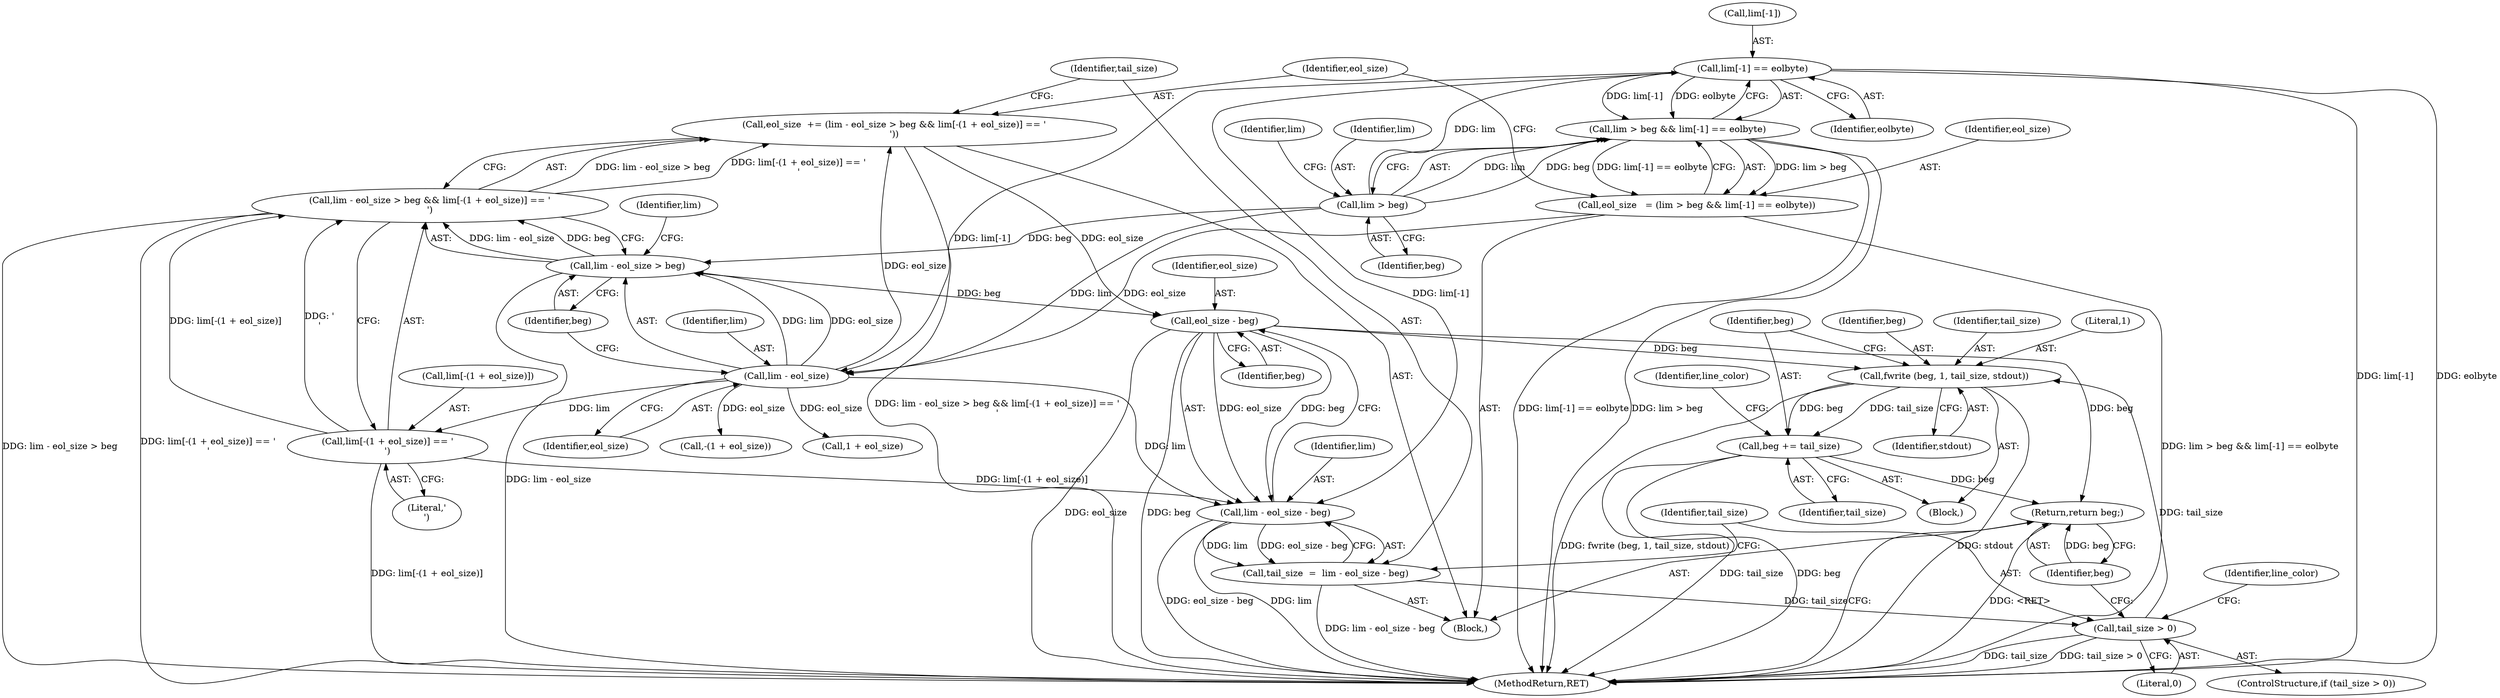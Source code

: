 digraph "0_savannah_8fcf61523644df42e1905c81bed26838e0b04f91@API" {
"1000962" [label="(Call,fwrite (beg, 1, tail_size, stdout))"];
"1000952" [label="(Call,eol_size - beg)"];
"1000932" [label="(Call,eol_size  += (lim - eol_size > beg && lim[-(1 + eol_size)] == '\r'))"];
"1000934" [label="(Call,lim - eol_size > beg && lim[-(1 + eol_size)] == '\r')"];
"1000935" [label="(Call,lim - eol_size > beg)"];
"1000936" [label="(Call,lim - eol_size)"];
"1000926" [label="(Call,lim[-1] == eolbyte)"];
"1000923" [label="(Call,lim > beg)"];
"1000920" [label="(Call,eol_size   = (lim > beg && lim[-1] == eolbyte))"];
"1000922" [label="(Call,lim > beg && lim[-1] == eolbyte)"];
"1000940" [label="(Call,lim[-(1 + eol_size)] == '\r')"];
"1000956" [label="(Call,tail_size > 0)"];
"1000948" [label="(Call,tail_size  =  lim - eol_size - beg)"];
"1000950" [label="(Call,lim - eol_size - beg)"];
"1000967" [label="(Call,beg += tail_size)"];
"1000972" [label="(Return,return beg;)"];
"1000939" [label="(Identifier,beg)"];
"1000951" [label="(Identifier,lim)"];
"1000935" [label="(Call,lim - eol_size > beg)"];
"1000922" [label="(Call,lim > beg && lim[-1] == eolbyte)"];
"1000938" [label="(Identifier,eol_size)"];
"1000952" [label="(Call,eol_size - beg)"];
"1000925" [label="(Identifier,beg)"];
"1000955" [label="(ControlStructure,if (tail_size > 0))"];
"1000948" [label="(Call,tail_size  =  lim - eol_size - beg)"];
"1000957" [label="(Identifier,tail_size)"];
"1000972" [label="(Return,return beg;)"];
"1000923" [label="(Call,lim > beg)"];
"1000932" [label="(Call,eol_size  += (lim - eol_size > beg && lim[-(1 + eol_size)] == '\r'))"];
"1000954" [label="(Identifier,beg)"];
"1000966" [label="(Identifier,stdout)"];
"1000973" [label="(Identifier,beg)"];
"1000969" [label="(Identifier,tail_size)"];
"1000959" [label="(Block,)"];
"1000967" [label="(Call,beg += tail_size)"];
"1001408" [label="(MethodReturn,RET)"];
"1000926" [label="(Call,lim[-1] == eolbyte)"];
"1000958" [label="(Literal,0)"];
"1000936" [label="(Call,lim - eol_size)"];
"1000934" [label="(Call,lim - eol_size > beg && lim[-(1 + eol_size)] == '\r')"];
"1000937" [label="(Identifier,lim)"];
"1000956" [label="(Call,tail_size > 0)"];
"1000953" [label="(Identifier,eol_size)"];
"1000940" [label="(Call,lim[-(1 + eol_size)] == '\r')"];
"1000947" [label="(Literal,'\r')"];
"1000962" [label="(Call,fwrite (beg, 1, tail_size, stdout))"];
"1000942" [label="(Identifier,lim)"];
"1000933" [label="(Identifier,eol_size)"];
"1000968" [label="(Identifier,beg)"];
"1000917" [label="(Block,)"];
"1000964" [label="(Literal,1)"];
"1000927" [label="(Call,lim[-1])"];
"1000961" [label="(Identifier,line_color)"];
"1000931" [label="(Identifier,eolbyte)"];
"1000924" [label="(Identifier,lim)"];
"1000928" [label="(Identifier,lim)"];
"1000941" [label="(Call,lim[-(1 + eol_size)])"];
"1000920" [label="(Call,eol_size   = (lim > beg && lim[-1] == eolbyte))"];
"1000943" [label="(Call,-(1 + eol_size))"];
"1000949" [label="(Identifier,tail_size)"];
"1000944" [label="(Call,1 + eol_size)"];
"1000971" [label="(Identifier,line_color)"];
"1000950" [label="(Call,lim - eol_size - beg)"];
"1000963" [label="(Identifier,beg)"];
"1000965" [label="(Identifier,tail_size)"];
"1000921" [label="(Identifier,eol_size)"];
"1000962" -> "1000959"  [label="AST: "];
"1000962" -> "1000966"  [label="CFG: "];
"1000963" -> "1000962"  [label="AST: "];
"1000964" -> "1000962"  [label="AST: "];
"1000965" -> "1000962"  [label="AST: "];
"1000966" -> "1000962"  [label="AST: "];
"1000968" -> "1000962"  [label="CFG: "];
"1000962" -> "1001408"  [label="DDG: fwrite (beg, 1, tail_size, stdout)"];
"1000962" -> "1001408"  [label="DDG: stdout"];
"1000952" -> "1000962"  [label="DDG: beg"];
"1000956" -> "1000962"  [label="DDG: tail_size"];
"1000962" -> "1000967"  [label="DDG: tail_size"];
"1000962" -> "1000967"  [label="DDG: beg"];
"1000952" -> "1000950"  [label="AST: "];
"1000952" -> "1000954"  [label="CFG: "];
"1000953" -> "1000952"  [label="AST: "];
"1000954" -> "1000952"  [label="AST: "];
"1000950" -> "1000952"  [label="CFG: "];
"1000952" -> "1001408"  [label="DDG: eol_size"];
"1000952" -> "1001408"  [label="DDG: beg"];
"1000952" -> "1000950"  [label="DDG: eol_size"];
"1000952" -> "1000950"  [label="DDG: beg"];
"1000932" -> "1000952"  [label="DDG: eol_size"];
"1000935" -> "1000952"  [label="DDG: beg"];
"1000952" -> "1000972"  [label="DDG: beg"];
"1000932" -> "1000917"  [label="AST: "];
"1000932" -> "1000934"  [label="CFG: "];
"1000933" -> "1000932"  [label="AST: "];
"1000934" -> "1000932"  [label="AST: "];
"1000949" -> "1000932"  [label="CFG: "];
"1000932" -> "1001408"  [label="DDG: lim - eol_size > beg && lim[-(1 + eol_size)] == '\r'"];
"1000934" -> "1000932"  [label="DDG: lim - eol_size > beg"];
"1000934" -> "1000932"  [label="DDG: lim[-(1 + eol_size)] == '\r'"];
"1000936" -> "1000932"  [label="DDG: eol_size"];
"1000934" -> "1000935"  [label="CFG: "];
"1000934" -> "1000940"  [label="CFG: "];
"1000935" -> "1000934"  [label="AST: "];
"1000940" -> "1000934"  [label="AST: "];
"1000934" -> "1001408"  [label="DDG: lim - eol_size > beg"];
"1000934" -> "1001408"  [label="DDG: lim[-(1 + eol_size)] == '\r'"];
"1000935" -> "1000934"  [label="DDG: lim - eol_size"];
"1000935" -> "1000934"  [label="DDG: beg"];
"1000940" -> "1000934"  [label="DDG: lim[-(1 + eol_size)]"];
"1000940" -> "1000934"  [label="DDG: '\r'"];
"1000935" -> "1000939"  [label="CFG: "];
"1000936" -> "1000935"  [label="AST: "];
"1000939" -> "1000935"  [label="AST: "];
"1000942" -> "1000935"  [label="CFG: "];
"1000935" -> "1001408"  [label="DDG: lim - eol_size"];
"1000936" -> "1000935"  [label="DDG: lim"];
"1000936" -> "1000935"  [label="DDG: eol_size"];
"1000923" -> "1000935"  [label="DDG: beg"];
"1000936" -> "1000938"  [label="CFG: "];
"1000937" -> "1000936"  [label="AST: "];
"1000938" -> "1000936"  [label="AST: "];
"1000939" -> "1000936"  [label="CFG: "];
"1000926" -> "1000936"  [label="DDG: lim[-1]"];
"1000923" -> "1000936"  [label="DDG: lim"];
"1000920" -> "1000936"  [label="DDG: eol_size"];
"1000936" -> "1000940"  [label="DDG: lim"];
"1000936" -> "1000943"  [label="DDG: eol_size"];
"1000936" -> "1000944"  [label="DDG: eol_size"];
"1000936" -> "1000950"  [label="DDG: lim"];
"1000926" -> "1000922"  [label="AST: "];
"1000926" -> "1000931"  [label="CFG: "];
"1000927" -> "1000926"  [label="AST: "];
"1000931" -> "1000926"  [label="AST: "];
"1000922" -> "1000926"  [label="CFG: "];
"1000926" -> "1001408"  [label="DDG: lim[-1]"];
"1000926" -> "1001408"  [label="DDG: eolbyte"];
"1000926" -> "1000922"  [label="DDG: lim[-1]"];
"1000926" -> "1000922"  [label="DDG: eolbyte"];
"1000923" -> "1000926"  [label="DDG: lim"];
"1000926" -> "1000950"  [label="DDG: lim[-1]"];
"1000923" -> "1000922"  [label="AST: "];
"1000923" -> "1000925"  [label="CFG: "];
"1000924" -> "1000923"  [label="AST: "];
"1000925" -> "1000923"  [label="AST: "];
"1000928" -> "1000923"  [label="CFG: "];
"1000922" -> "1000923"  [label="CFG: "];
"1000923" -> "1000922"  [label="DDG: lim"];
"1000923" -> "1000922"  [label="DDG: beg"];
"1000920" -> "1000917"  [label="AST: "];
"1000920" -> "1000922"  [label="CFG: "];
"1000921" -> "1000920"  [label="AST: "];
"1000922" -> "1000920"  [label="AST: "];
"1000933" -> "1000920"  [label="CFG: "];
"1000920" -> "1001408"  [label="DDG: lim > beg && lim[-1] == eolbyte"];
"1000922" -> "1000920"  [label="DDG: lim > beg"];
"1000922" -> "1000920"  [label="DDG: lim[-1] == eolbyte"];
"1000922" -> "1001408"  [label="DDG: lim[-1] == eolbyte"];
"1000922" -> "1001408"  [label="DDG: lim > beg"];
"1000940" -> "1000947"  [label="CFG: "];
"1000941" -> "1000940"  [label="AST: "];
"1000947" -> "1000940"  [label="AST: "];
"1000940" -> "1001408"  [label="DDG: lim[-(1 + eol_size)]"];
"1000940" -> "1000950"  [label="DDG: lim[-(1 + eol_size)]"];
"1000956" -> "1000955"  [label="AST: "];
"1000956" -> "1000958"  [label="CFG: "];
"1000957" -> "1000956"  [label="AST: "];
"1000958" -> "1000956"  [label="AST: "];
"1000961" -> "1000956"  [label="CFG: "];
"1000973" -> "1000956"  [label="CFG: "];
"1000956" -> "1001408"  [label="DDG: tail_size"];
"1000956" -> "1001408"  [label="DDG: tail_size > 0"];
"1000948" -> "1000956"  [label="DDG: tail_size"];
"1000948" -> "1000917"  [label="AST: "];
"1000948" -> "1000950"  [label="CFG: "];
"1000949" -> "1000948"  [label="AST: "];
"1000950" -> "1000948"  [label="AST: "];
"1000957" -> "1000948"  [label="CFG: "];
"1000948" -> "1001408"  [label="DDG: lim - eol_size - beg"];
"1000950" -> "1000948"  [label="DDG: lim"];
"1000950" -> "1000948"  [label="DDG: eol_size - beg"];
"1000951" -> "1000950"  [label="AST: "];
"1000950" -> "1001408"  [label="DDG: eol_size - beg"];
"1000950" -> "1001408"  [label="DDG: lim"];
"1000967" -> "1000959"  [label="AST: "];
"1000967" -> "1000969"  [label="CFG: "];
"1000968" -> "1000967"  [label="AST: "];
"1000969" -> "1000967"  [label="AST: "];
"1000971" -> "1000967"  [label="CFG: "];
"1000967" -> "1001408"  [label="DDG: tail_size"];
"1000967" -> "1001408"  [label="DDG: beg"];
"1000967" -> "1000972"  [label="DDG: beg"];
"1000972" -> "1000917"  [label="AST: "];
"1000972" -> "1000973"  [label="CFG: "];
"1000973" -> "1000972"  [label="AST: "];
"1001408" -> "1000972"  [label="CFG: "];
"1000972" -> "1001408"  [label="DDG: <RET>"];
"1000973" -> "1000972"  [label="DDG: beg"];
}
